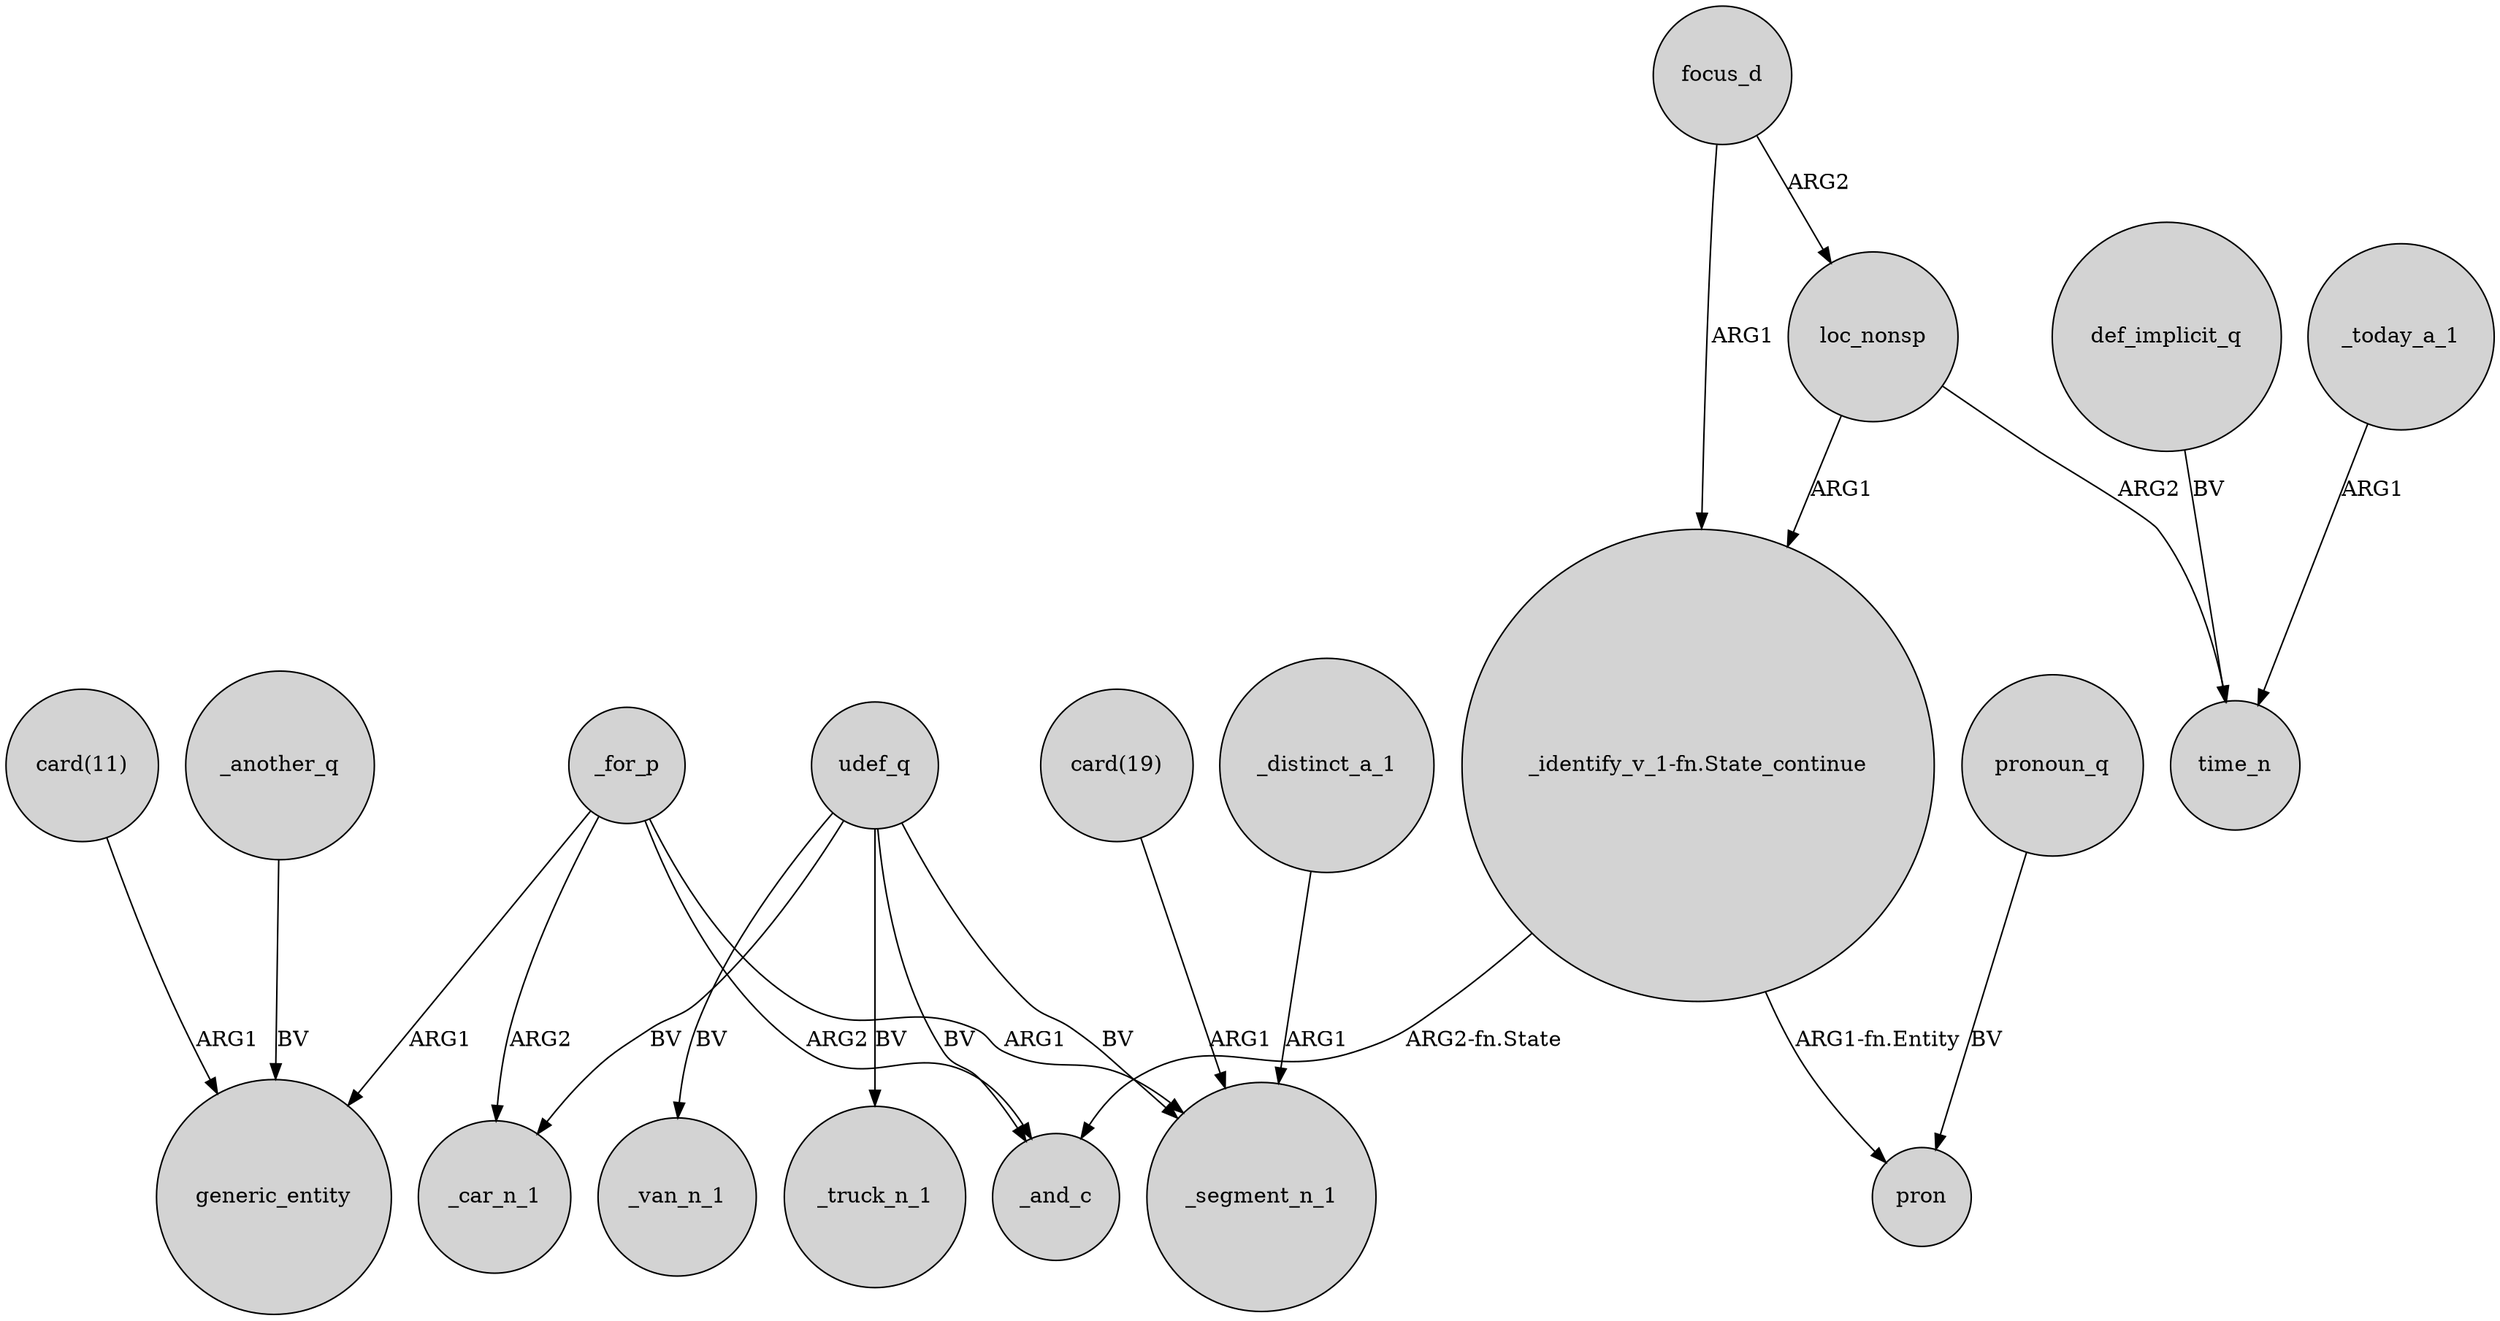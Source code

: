 digraph {
	node [shape=circle style=filled]
	_another_q -> generic_entity [label=BV]
	udef_q -> _van_n_1 [label=BV]
	_for_p -> _car_n_1 [label=ARG2]
	udef_q -> _segment_n_1 [label=BV]
	focus_d -> loc_nonsp [label=ARG2]
	udef_q -> _and_c [label=BV]
	pronoun_q -> pron [label=BV]
	_for_p -> _and_c [label=ARG2]
	loc_nonsp -> "_identify_v_1-fn.State_continue" [label=ARG1]
	_for_p -> generic_entity [label=ARG1]
	"card(19)" -> _segment_n_1 [label=ARG1]
	udef_q -> _car_n_1 [label=BV]
	_distinct_a_1 -> _segment_n_1 [label=ARG1]
	focus_d -> "_identify_v_1-fn.State_continue" [label=ARG1]
	_today_a_1 -> time_n [label=ARG1]
	loc_nonsp -> time_n [label=ARG2]
	"_identify_v_1-fn.State_continue" -> pron [label="ARG1-fn.Entity"]
	"_identify_v_1-fn.State_continue" -> _and_c [label="ARG2-fn.State"]
	def_implicit_q -> time_n [label=BV]
	"card(11)" -> generic_entity [label=ARG1]
	_for_p -> _segment_n_1 [label=ARG1]
	udef_q -> _truck_n_1 [label=BV]
}
